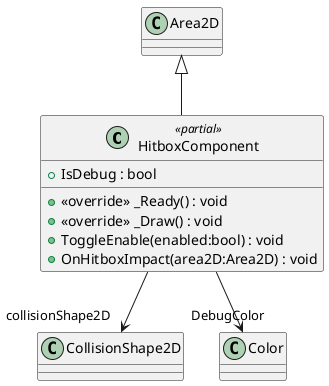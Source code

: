 @startuml
class HitboxComponent <<partial>> {
    + IsDebug : bool
    + <<override>> _Ready() : void
    + <<override>> _Draw() : void
    + ToggleEnable(enabled:bool) : void
    + OnHitboxImpact(area2D:Area2D) : void
}
Area2D <|-- HitboxComponent
HitboxComponent --> "collisionShape2D" CollisionShape2D
HitboxComponent --> "DebugColor" Color
@enduml
